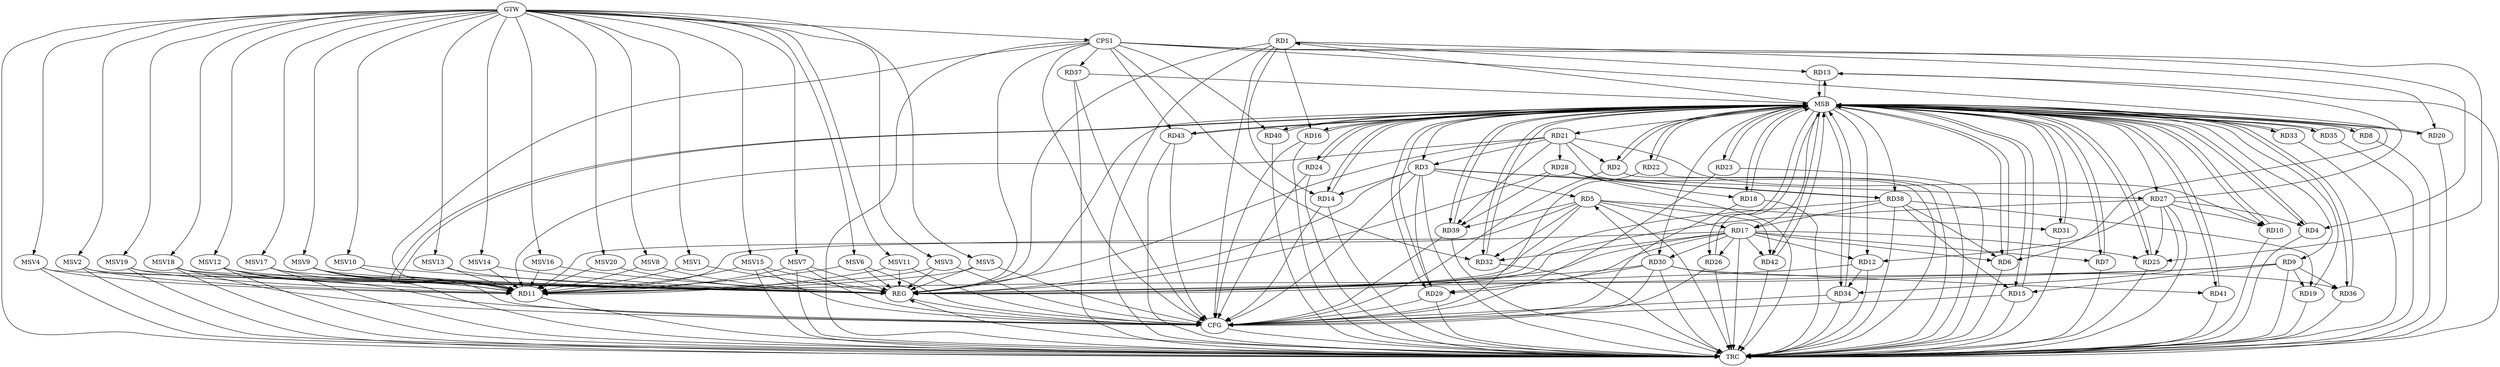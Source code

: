strict digraph G {
  RD1 [ label="RD1" ];
  RD2 [ label="RD2" ];
  RD3 [ label="RD3" ];
  RD4 [ label="RD4" ];
  RD5 [ label="RD5" ];
  RD6 [ label="RD6" ];
  RD7 [ label="RD7" ];
  RD8 [ label="RD8" ];
  RD9 [ label="RD9" ];
  RD10 [ label="RD10" ];
  RD11 [ label="RD11" ];
  RD12 [ label="RD12" ];
  RD13 [ label="RD13" ];
  RD14 [ label="RD14" ];
  RD15 [ label="RD15" ];
  RD16 [ label="RD16" ];
  RD17 [ label="RD17" ];
  RD18 [ label="RD18" ];
  RD19 [ label="RD19" ];
  RD20 [ label="RD20" ];
  RD21 [ label="RD21" ];
  RD22 [ label="RD22" ];
  RD23 [ label="RD23" ];
  RD24 [ label="RD24" ];
  RD25 [ label="RD25" ];
  RD26 [ label="RD26" ];
  RD27 [ label="RD27" ];
  RD28 [ label="RD28" ];
  RD29 [ label="RD29" ];
  RD30 [ label="RD30" ];
  RD31 [ label="RD31" ];
  RD32 [ label="RD32" ];
  RD33 [ label="RD33" ];
  RD34 [ label="RD34" ];
  RD35 [ label="RD35" ];
  RD36 [ label="RD36" ];
  RD37 [ label="RD37" ];
  RD38 [ label="RD38" ];
  RD39 [ label="RD39" ];
  RD40 [ label="RD40" ];
  RD41 [ label="RD41" ];
  RD42 [ label="RD42" ];
  RD43 [ label="RD43" ];
  CPS1 [ label="CPS1" ];
  GTW [ label="GTW" ];
  REG [ label="REG" ];
  MSB [ label="MSB" ];
  CFG [ label="CFG" ];
  TRC [ label="TRC" ];
  MSV1 [ label="MSV1" ];
  MSV2 [ label="MSV2" ];
  MSV3 [ label="MSV3" ];
  MSV4 [ label="MSV4" ];
  MSV5 [ label="MSV5" ];
  MSV6 [ label="MSV6" ];
  MSV7 [ label="MSV7" ];
  MSV8 [ label="MSV8" ];
  MSV9 [ label="MSV9" ];
  MSV10 [ label="MSV10" ];
  MSV11 [ label="MSV11" ];
  MSV12 [ label="MSV12" ];
  MSV13 [ label="MSV13" ];
  MSV14 [ label="MSV14" ];
  MSV15 [ label="MSV15" ];
  MSV16 [ label="MSV16" ];
  MSV17 [ label="MSV17" ];
  MSV18 [ label="MSV18" ];
  MSV19 [ label="MSV19" ];
  MSV20 [ label="MSV20" ];
  RD1 -> RD13;
  RD1 -> RD14;
  RD1 -> RD16;
  RD1 -> RD20;
  RD21 -> RD2;
  RD3 -> RD5;
  RD3 -> RD14;
  RD21 -> RD3;
  RD3 -> RD27;
  RD3 -> RD29;
  RD3 -> RD38;
  RD27 -> RD4;
  RD5 -> RD11;
  RD5 -> RD17;
  RD30 -> RD5;
  RD5 -> RD31;
  RD5 -> RD32;
  RD5 -> RD39;
  RD5 -> RD42;
  RD17 -> RD6;
  RD38 -> RD6;
  RD17 -> RD7;
  RD9 -> RD11;
  RD9 -> RD15;
  RD9 -> RD19;
  RD9 -> RD36;
  RD21 -> RD10;
  RD27 -> RD10;
  RD17 -> RD11;
  RD21 -> RD11;
  RD17 -> RD12;
  RD27 -> RD12;
  RD12 -> RD34;
  RD27 -> RD13;
  RD38 -> RD15;
  RD17 -> RD25;
  RD17 -> RD26;
  RD17 -> RD29;
  RD17 -> RD30;
  RD17 -> RD32;
  RD38 -> RD17;
  RD17 -> RD42;
  RD28 -> RD18;
  RD38 -> RD19;
  RD21 -> RD28;
  RD21 -> RD39;
  RD27 -> RD25;
  RD27 -> RD34;
  RD28 -> RD38;
  RD28 -> RD39;
  RD30 -> RD29;
  RD30 -> RD36;
  RD30 -> RD41;
  CPS1 -> RD32;
  CPS1 -> RD11;
  CPS1 -> RD37;
  CPS1 -> RD25;
  CPS1 -> RD40;
  CPS1 -> RD43;
  CPS1 -> RD4;
  CPS1 -> RD6;
  GTW -> CPS1;
  RD1 -> REG;
  RD3 -> REG;
  RD5 -> REG;
  RD9 -> REG;
  RD12 -> REG;
  RD17 -> REG;
  RD21 -> REG;
  RD27 -> REG;
  RD28 -> REG;
  RD30 -> REG;
  RD38 -> REG;
  CPS1 -> REG;
  RD2 -> MSB;
  MSB -> RD8;
  MSB -> RD22;
  MSB -> RD30;
  MSB -> RD41;
  MSB -> REG;
  RD4 -> MSB;
  MSB -> RD7;
  MSB -> RD11;
  MSB -> RD16;
  MSB -> RD43;
  RD6 -> MSB;
  MSB -> RD23;
  MSB -> RD29;
  MSB -> RD40;
  RD7 -> MSB;
  MSB -> RD9;
  RD8 -> MSB;
  MSB -> RD2;
  MSB -> RD4;
  MSB -> RD25;
  RD10 -> MSB;
  MSB -> RD18;
  MSB -> RD21;
  MSB -> RD39;
  RD11 -> MSB;
  MSB -> RD3;
  MSB -> RD14;
  RD13 -> MSB;
  MSB -> RD33;
  RD14 -> MSB;
  MSB -> RD24;
  RD15 -> MSB;
  MSB -> RD1;
  MSB -> RD6;
  MSB -> RD26;
  RD16 -> MSB;
  MSB -> RD13;
  MSB -> RD20;
  MSB -> RD42;
  RD18 -> MSB;
  MSB -> RD32;
  MSB -> RD36;
  RD19 -> MSB;
  MSB -> RD31;
  RD20 -> MSB;
  RD22 -> MSB;
  MSB -> RD15;
  MSB -> RD38;
  RD23 -> MSB;
  RD24 -> MSB;
  MSB -> RD27;
  MSB -> RD35;
  RD25 -> MSB;
  MSB -> RD12;
  RD26 -> MSB;
  MSB -> RD34;
  RD29 -> MSB;
  RD31 -> MSB;
  RD32 -> MSB;
  RD33 -> MSB;
  RD34 -> MSB;
  RD35 -> MSB;
  RD36 -> MSB;
  MSB -> RD17;
  RD37 -> MSB;
  RD39 -> MSB;
  RD40 -> MSB;
  MSB -> RD10;
  RD41 -> MSB;
  RD42 -> MSB;
  RD43 -> MSB;
  RD18 -> CFG;
  RD3 -> CFG;
  RD22 -> CFG;
  RD37 -> CFG;
  RD29 -> CFG;
  RD14 -> CFG;
  RD16 -> CFG;
  RD23 -> CFG;
  RD26 -> CFG;
  RD30 -> CFG;
  RD24 -> CFG;
  RD1 -> CFG;
  RD15 -> CFG;
  RD43 -> CFG;
  RD39 -> CFG;
  RD2 -> CFG;
  CPS1 -> CFG;
  RD34 -> CFG;
  REG -> CFG;
  RD1 -> TRC;
  RD2 -> TRC;
  RD3 -> TRC;
  RD4 -> TRC;
  RD5 -> TRC;
  RD6 -> TRC;
  RD7 -> TRC;
  RD8 -> TRC;
  RD9 -> TRC;
  RD10 -> TRC;
  RD11 -> TRC;
  RD12 -> TRC;
  RD13 -> TRC;
  RD14 -> TRC;
  RD15 -> TRC;
  RD16 -> TRC;
  RD17 -> TRC;
  RD18 -> TRC;
  RD19 -> TRC;
  RD20 -> TRC;
  RD21 -> TRC;
  RD22 -> TRC;
  RD23 -> TRC;
  RD24 -> TRC;
  RD25 -> TRC;
  RD26 -> TRC;
  RD27 -> TRC;
  RD28 -> TRC;
  RD29 -> TRC;
  RD30 -> TRC;
  RD31 -> TRC;
  RD32 -> TRC;
  RD33 -> TRC;
  RD34 -> TRC;
  RD35 -> TRC;
  RD36 -> TRC;
  RD37 -> TRC;
  RD38 -> TRC;
  RD39 -> TRC;
  RD40 -> TRC;
  RD41 -> TRC;
  RD42 -> TRC;
  RD43 -> TRC;
  CPS1 -> TRC;
  GTW -> TRC;
  CFG -> TRC;
  TRC -> REG;
  MSV1 -> RD11;
  MSV2 -> RD11;
  MSV3 -> RD11;
  MSV4 -> RD11;
  MSV5 -> RD11;
  GTW -> MSV1;
  MSV1 -> REG;
  GTW -> MSV2;
  MSV2 -> REG;
  MSV2 -> TRC;
  GTW -> MSV3;
  MSV3 -> REG;
  MSV3 -> CFG;
  GTW -> MSV4;
  MSV4 -> REG;
  MSV4 -> TRC;
  GTW -> MSV5;
  MSV5 -> REG;
  MSV5 -> CFG;
  MSV6 -> RD11;
  GTW -> MSV6;
  MSV6 -> REG;
  MSV6 -> CFG;
  MSV7 -> RD11;
  MSV8 -> RD11;
  GTW -> MSV7;
  MSV7 -> REG;
  MSV7 -> TRC;
  MSV7 -> CFG;
  GTW -> MSV8;
  MSV8 -> REG;
  MSV9 -> RD11;
  GTW -> MSV9;
  MSV9 -> REG;
  MSV9 -> TRC;
  MSV9 -> CFG;
  MSV10 -> RD11;
  GTW -> MSV10;
  MSV10 -> REG;
  MSV11 -> RD11;
  GTW -> MSV11;
  MSV11 -> REG;
  MSV11 -> CFG;
  MSV12 -> RD11;
  GTW -> MSV12;
  MSV12 -> REG;
  MSV12 -> TRC;
  MSV12 -> CFG;
  MSV13 -> RD11;
  MSV14 -> RD11;
  GTW -> MSV13;
  MSV13 -> REG;
  GTW -> MSV14;
  MSV14 -> REG;
  MSV15 -> RD11;
  GTW -> MSV15;
  MSV15 -> REG;
  MSV15 -> TRC;
  MSV15 -> CFG;
  MSV16 -> RD11;
  MSV17 -> RD11;
  GTW -> MSV16;
  MSV16 -> REG;
  GTW -> MSV17;
  MSV17 -> REG;
  MSV17 -> TRC;
  MSV18 -> RD11;
  GTW -> MSV18;
  MSV18 -> REG;
  MSV18 -> TRC;
  MSV18 -> CFG;
  MSV19 -> RD11;
  MSV20 -> RD11;
  GTW -> MSV19;
  MSV19 -> REG;
  MSV19 -> TRC;
  GTW -> MSV20;
  MSV20 -> REG;
}
